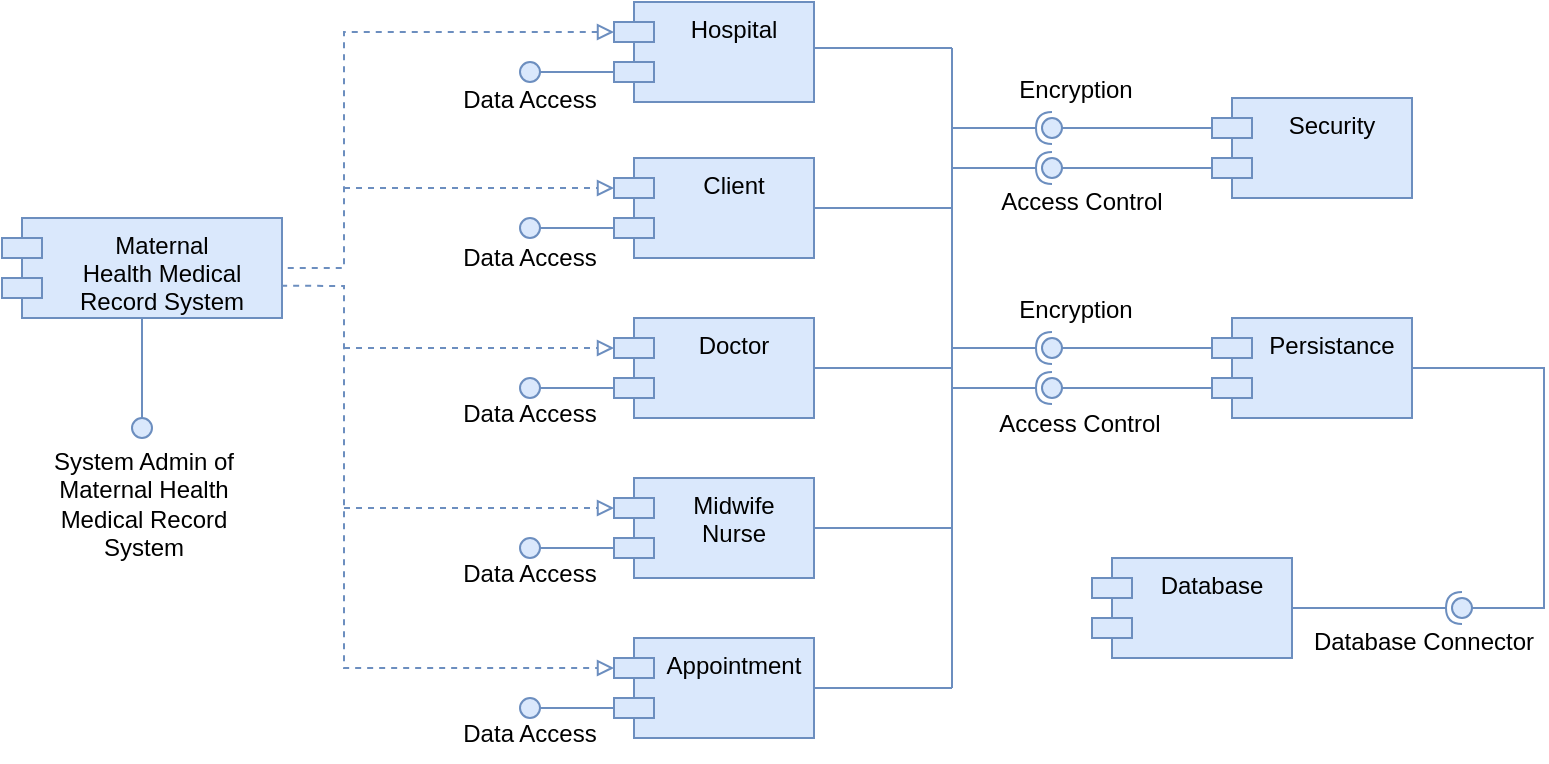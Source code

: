<mxfile version="18.0.6" type="github">
  <diagram id="Pgbwz4pBEgQIGdPzvF3l" name="Page-1">
    <mxGraphModel dx="1320" dy="627" grid="0" gridSize="10" guides="1" tooltips="1" connect="1" arrows="1" fold="1" page="1" pageScale="1" pageWidth="850" pageHeight="1100" math="0" shadow="0">
      <root>
        <mxCell id="0" />
        <mxCell id="1" parent="0" />
        <mxCell id="hMI-7zSJe5-7NLcvPueV-128" value="" style="group" vertex="1" connectable="0" parent="1">
          <mxGeometry x="29" y="122" width="771" height="380" as="geometry" />
        </mxCell>
        <mxCell id="hMI-7zSJe5-7NLcvPueV-1" value="Hospital" style="shape=module;align=left;spacingLeft=20;align=center;verticalAlign=top;fillColor=#dae8fc;strokeColor=#6c8ebf;" vertex="1" parent="hMI-7zSJe5-7NLcvPueV-128">
          <mxGeometry x="306" width="100" height="50" as="geometry" />
        </mxCell>
        <mxCell id="hMI-7zSJe5-7NLcvPueV-2" value="Maternal&#xa;Health Medical&#xa;Record System&#xa;&#xa;" style="shape=module;align=left;spacingLeft=20;align=center;verticalAlign=top;fillColor=#dae8fc;strokeColor=#6c8ebf;" vertex="1" parent="hMI-7zSJe5-7NLcvPueV-128">
          <mxGeometry y="108" width="140" height="50" as="geometry" />
        </mxCell>
        <mxCell id="hMI-7zSJe5-7NLcvPueV-3" value="Client" style="shape=module;align=left;spacingLeft=20;align=center;verticalAlign=top;fillColor=#dae8fc;strokeColor=#6c8ebf;" vertex="1" parent="hMI-7zSJe5-7NLcvPueV-128">
          <mxGeometry x="306" y="78" width="100" height="50" as="geometry" />
        </mxCell>
        <mxCell id="hMI-7zSJe5-7NLcvPueV-4" value="Doctor" style="shape=module;align=left;spacingLeft=20;align=center;verticalAlign=top;fillColor=#dae8fc;strokeColor=#6c8ebf;" vertex="1" parent="hMI-7zSJe5-7NLcvPueV-128">
          <mxGeometry x="306" y="158" width="100" height="50" as="geometry" />
        </mxCell>
        <mxCell id="hMI-7zSJe5-7NLcvPueV-5" value="Midwife &#xa;Nurse" style="shape=module;align=left;spacingLeft=20;align=center;verticalAlign=top;fillColor=#dae8fc;strokeColor=#6c8ebf;" vertex="1" parent="hMI-7zSJe5-7NLcvPueV-128">
          <mxGeometry x="306" y="238" width="100" height="50" as="geometry" />
        </mxCell>
        <mxCell id="hMI-7zSJe5-7NLcvPueV-6" value="Appointment" style="shape=module;align=left;spacingLeft=20;align=center;verticalAlign=top;fillColor=#dae8fc;strokeColor=#6c8ebf;" vertex="1" parent="hMI-7zSJe5-7NLcvPueV-128">
          <mxGeometry x="306" y="318" width="100" height="50" as="geometry" />
        </mxCell>
        <mxCell id="hMI-7zSJe5-7NLcvPueV-7" value="Security" style="shape=module;align=left;spacingLeft=20;align=center;verticalAlign=top;fillColor=#dae8fc;strokeColor=#6c8ebf;" vertex="1" parent="hMI-7zSJe5-7NLcvPueV-128">
          <mxGeometry x="605" y="48" width="100" height="50" as="geometry" />
        </mxCell>
        <mxCell id="hMI-7zSJe5-7NLcvPueV-8" value="Persistance" style="shape=module;align=left;spacingLeft=20;align=center;verticalAlign=top;fillColor=#dae8fc;strokeColor=#6c8ebf;" vertex="1" parent="hMI-7zSJe5-7NLcvPueV-128">
          <mxGeometry x="605" y="158" width="100" height="50" as="geometry" />
        </mxCell>
        <mxCell id="hMI-7zSJe5-7NLcvPueV-9" value="Database" style="shape=module;align=left;spacingLeft=20;align=center;verticalAlign=top;fillColor=#dae8fc;strokeColor=#6c8ebf;" vertex="1" parent="hMI-7zSJe5-7NLcvPueV-128">
          <mxGeometry x="545" y="278" width="100" height="50" as="geometry" />
        </mxCell>
        <mxCell id="hMI-7zSJe5-7NLcvPueV-19" value="" style="rounded=0;orthogonalLoop=1;jettySize=auto;html=1;endArrow=none;endFill=0;sketch=0;sourcePerimeterSpacing=0;targetPerimeterSpacing=0;exitX=0;exitY=0;exitDx=0;exitDy=35;exitPerimeter=0;fillColor=#dae8fc;strokeColor=#6c8ebf;" edge="1" parent="hMI-7zSJe5-7NLcvPueV-128" target="hMI-7zSJe5-7NLcvPueV-18" source="hMI-7zSJe5-7NLcvPueV-3">
          <mxGeometry relative="1" as="geometry">
            <mxPoint x="-65" y="-77" as="sourcePoint" />
          </mxGeometry>
        </mxCell>
        <mxCell id="hMI-7zSJe5-7NLcvPueV-38" value="" style="group;container=0;" vertex="1" connectable="0" parent="hMI-7zSJe5-7NLcvPueV-128">
          <mxGeometry x="259" y="268" width="10" height="10" as="geometry" />
        </mxCell>
        <mxCell id="hMI-7zSJe5-7NLcvPueV-39" value="" style="group;" vertex="1" connectable="0" parent="hMI-7zSJe5-7NLcvPueV-128">
          <mxGeometry x="259" y="348" width="10" height="10" as="geometry" />
        </mxCell>
        <mxCell id="hMI-7zSJe5-7NLcvPueV-40" value="" style="group;" vertex="1" connectable="0" parent="hMI-7zSJe5-7NLcvPueV-39">
          <mxGeometry width="10" height="10" as="geometry" />
        </mxCell>
        <mxCell id="hMI-7zSJe5-7NLcvPueV-41" value="" style="group;" vertex="1" connectable="0" parent="hMI-7zSJe5-7NLcvPueV-40">
          <mxGeometry width="10" height="10" as="geometry" />
        </mxCell>
        <mxCell id="hMI-7zSJe5-7NLcvPueV-42" value="" style="group;" vertex="1" connectable="0" parent="hMI-7zSJe5-7NLcvPueV-41">
          <mxGeometry width="10" height="10" as="geometry" />
        </mxCell>
        <mxCell id="hMI-7zSJe5-7NLcvPueV-43" value="" style="ellipse;whiteSpace=wrap;html=1;align=center;aspect=fixed;resizable=0;points=[];outlineConnect=0;sketch=0;fillColor=#dae8fc;strokeColor=#6c8ebf;" vertex="1" parent="hMI-7zSJe5-7NLcvPueV-42">
          <mxGeometry width="10" height="10" as="geometry" />
        </mxCell>
        <mxCell id="hMI-7zSJe5-7NLcvPueV-44" value="" style="rounded=0;orthogonalLoop=1;jettySize=auto;html=1;endArrow=none;endFill=0;sketch=0;sourcePerimeterSpacing=0;targetPerimeterSpacing=0;exitX=0;exitY=0;exitDx=0;exitDy=35;exitPerimeter=0;fillColor=#dae8fc;strokeColor=#6c8ebf;" edge="1" parent="hMI-7zSJe5-7NLcvPueV-128" target="hMI-7zSJe5-7NLcvPueV-43" source="hMI-7zSJe5-7NLcvPueV-6">
          <mxGeometry relative="1" as="geometry">
            <mxPoint x="285" y="358" as="sourcePoint" />
          </mxGeometry>
        </mxCell>
        <mxCell id="hMI-7zSJe5-7NLcvPueV-45" value="" style="rounded=0;orthogonalLoop=1;jettySize=auto;html=1;endArrow=none;endFill=0;sketch=0;sourcePerimeterSpacing=0;targetPerimeterSpacing=0;exitX=0;exitY=0;exitDx=0;exitDy=15;exitPerimeter=0;fillColor=#dae8fc;strokeColor=#6c8ebf;" edge="1" target="hMI-7zSJe5-7NLcvPueV-47" parent="hMI-7zSJe5-7NLcvPueV-128" source="hMI-7zSJe5-7NLcvPueV-7">
          <mxGeometry relative="1" as="geometry">
            <mxPoint x="-895" y="-477" as="sourcePoint" />
          </mxGeometry>
        </mxCell>
        <mxCell id="hMI-7zSJe5-7NLcvPueV-58" value="" style="rounded=0;orthogonalLoop=1;jettySize=auto;html=1;endArrow=none;endFill=0;sketch=0;sourcePerimeterSpacing=0;targetPerimeterSpacing=0;exitX=0;exitY=0;exitDx=0;exitDy=15;exitPerimeter=0;fillColor=#dae8fc;strokeColor=#6c8ebf;" edge="1" parent="hMI-7zSJe5-7NLcvPueV-128" target="hMI-7zSJe5-7NLcvPueV-57">
          <mxGeometry relative="1" as="geometry">
            <mxPoint x="605" y="83" as="sourcePoint" />
          </mxGeometry>
        </mxCell>
        <mxCell id="hMI-7zSJe5-7NLcvPueV-46" value="" style="rounded=0;orthogonalLoop=1;jettySize=auto;html=1;endArrow=halfCircle;endFill=0;entryX=0.5;entryY=0.5;endSize=6;strokeWidth=1;sketch=0;fillColor=#dae8fc;strokeColor=#6c8ebf;" edge="1" target="hMI-7zSJe5-7NLcvPueV-47" parent="hMI-7zSJe5-7NLcvPueV-128">
          <mxGeometry relative="1" as="geometry">
            <mxPoint x="475" y="63" as="sourcePoint" />
          </mxGeometry>
        </mxCell>
        <mxCell id="hMI-7zSJe5-7NLcvPueV-47" value="" style="ellipse;whiteSpace=wrap;html=1;align=center;aspect=fixed;resizable=0;points=[];outlineConnect=0;sketch=0;rotation=-180;container=0;fillColor=#dae8fc;strokeColor=#6c8ebf;" vertex="1" parent="hMI-7zSJe5-7NLcvPueV-128">
          <mxGeometry x="520" y="58" width="10" height="10" as="geometry" />
        </mxCell>
        <mxCell id="hMI-7zSJe5-7NLcvPueV-56" value="" style="rounded=0;orthogonalLoop=1;jettySize=auto;html=1;endArrow=halfCircle;endFill=0;entryX=0.5;entryY=0.5;endSize=6;strokeWidth=1;sketch=0;fillColor=#dae8fc;strokeColor=#6c8ebf;" edge="1" parent="hMI-7zSJe5-7NLcvPueV-128" target="hMI-7zSJe5-7NLcvPueV-57">
          <mxGeometry relative="1" as="geometry">
            <mxPoint x="475" y="83" as="sourcePoint" />
          </mxGeometry>
        </mxCell>
        <mxCell id="hMI-7zSJe5-7NLcvPueV-57" value="" style="ellipse;whiteSpace=wrap;html=1;align=center;aspect=fixed;resizable=0;points=[];outlineConnect=0;sketch=0;rotation=-180;container=0;fillColor=#dae8fc;strokeColor=#6c8ebf;" vertex="1" parent="hMI-7zSJe5-7NLcvPueV-128">
          <mxGeometry x="520" y="78" width="10" height="10" as="geometry" />
        </mxCell>
        <mxCell id="hMI-7zSJe5-7NLcvPueV-77" value="" style="group;" vertex="1" connectable="0" parent="hMI-7zSJe5-7NLcvPueV-128">
          <mxGeometry x="475" y="168" width="55" height="10" as="geometry" />
        </mxCell>
        <mxCell id="hMI-7zSJe5-7NLcvPueV-78" value="" style="group;" vertex="1" connectable="0" parent="hMI-7zSJe5-7NLcvPueV-128">
          <mxGeometry x="475" y="188" width="55" height="10" as="geometry" />
        </mxCell>
        <mxCell id="hMI-7zSJe5-7NLcvPueV-79" value="" style="rounded=0;orthogonalLoop=1;jettySize=auto;html=1;endArrow=none;endFill=0;sketch=0;sourcePerimeterSpacing=0;targetPerimeterSpacing=0;exitX=0;exitY=0;exitDx=0;exitDy=15;exitPerimeter=0;fillColor=#dae8fc;strokeColor=#6c8ebf;" edge="1" parent="hMI-7zSJe5-7NLcvPueV-128" target="hMI-7zSJe5-7NLcvPueV-82">
          <mxGeometry relative="1" as="geometry">
            <mxPoint x="605" y="173" as="sourcePoint" />
          </mxGeometry>
        </mxCell>
        <mxCell id="hMI-7zSJe5-7NLcvPueV-80" value="" style="rounded=0;orthogonalLoop=1;jettySize=auto;html=1;endArrow=none;endFill=0;sketch=0;sourcePerimeterSpacing=0;targetPerimeterSpacing=0;exitX=0;exitY=0;exitDx=0;exitDy=15;exitPerimeter=0;fillColor=#dae8fc;strokeColor=#6c8ebf;" edge="1" parent="hMI-7zSJe5-7NLcvPueV-128" target="hMI-7zSJe5-7NLcvPueV-84">
          <mxGeometry relative="1" as="geometry">
            <mxPoint x="605" y="193" as="sourcePoint" />
          </mxGeometry>
        </mxCell>
        <mxCell id="hMI-7zSJe5-7NLcvPueV-81" value="" style="rounded=0;orthogonalLoop=1;jettySize=auto;html=1;endArrow=halfCircle;endFill=0;entryX=0.5;entryY=0.5;endSize=6;strokeWidth=1;sketch=0;fillColor=#dae8fc;strokeColor=#6c8ebf;" edge="1" parent="hMI-7zSJe5-7NLcvPueV-128" target="hMI-7zSJe5-7NLcvPueV-82">
          <mxGeometry relative="1" as="geometry">
            <mxPoint x="475" y="173" as="sourcePoint" />
          </mxGeometry>
        </mxCell>
        <mxCell id="hMI-7zSJe5-7NLcvPueV-82" value="" style="ellipse;whiteSpace=wrap;html=1;align=center;aspect=fixed;resizable=0;points=[];outlineConnect=0;sketch=0;rotation=-180;container=0;fillColor=#dae8fc;strokeColor=#6c8ebf;" vertex="1" parent="hMI-7zSJe5-7NLcvPueV-128">
          <mxGeometry x="520" y="168" width="10" height="10" as="geometry" />
        </mxCell>
        <mxCell id="hMI-7zSJe5-7NLcvPueV-83" value="" style="rounded=0;orthogonalLoop=1;jettySize=auto;html=1;endArrow=halfCircle;endFill=0;entryX=0.5;entryY=0.5;endSize=6;strokeWidth=1;sketch=0;fillColor=#dae8fc;strokeColor=#6c8ebf;" edge="1" parent="hMI-7zSJe5-7NLcvPueV-128" target="hMI-7zSJe5-7NLcvPueV-84">
          <mxGeometry relative="1" as="geometry">
            <mxPoint x="475" y="193" as="sourcePoint" />
          </mxGeometry>
        </mxCell>
        <mxCell id="hMI-7zSJe5-7NLcvPueV-84" value="" style="ellipse;whiteSpace=wrap;html=1;align=center;aspect=fixed;resizable=0;points=[];outlineConnect=0;sketch=0;rotation=-180;container=0;fillColor=#dae8fc;strokeColor=#6c8ebf;" vertex="1" parent="hMI-7zSJe5-7NLcvPueV-128">
          <mxGeometry x="520" y="188" width="10" height="10" as="geometry" />
        </mxCell>
        <mxCell id="hMI-7zSJe5-7NLcvPueV-87" value="" style="rounded=0;orthogonalLoop=1;jettySize=auto;html=1;endArrow=none;endFill=0;sketch=0;sourcePerimeterSpacing=0;targetPerimeterSpacing=0;exitX=1;exitY=0.5;exitDx=0;exitDy=0;fillColor=#dae8fc;strokeColor=#6c8ebf;" edge="1" parent="hMI-7zSJe5-7NLcvPueV-128" target="hMI-7zSJe5-7NLcvPueV-90" source="hMI-7zSJe5-7NLcvPueV-8">
          <mxGeometry relative="1" as="geometry">
            <mxPoint x="625" y="113" as="sourcePoint" />
            <Array as="points">
              <mxPoint x="771" y="183" />
              <mxPoint x="771" y="303" />
            </Array>
          </mxGeometry>
        </mxCell>
        <mxCell id="hMI-7zSJe5-7NLcvPueV-89" value="" style="rounded=0;orthogonalLoop=1;jettySize=auto;html=1;endArrow=halfCircle;endFill=0;entryX=0.5;entryY=0.5;endSize=6;strokeWidth=1;sketch=0;exitX=1;exitY=0.5;exitDx=0;exitDy=0;fillColor=#dae8fc;strokeColor=#6c8ebf;" edge="1" parent="hMI-7zSJe5-7NLcvPueV-128" target="hMI-7zSJe5-7NLcvPueV-90" source="hMI-7zSJe5-7NLcvPueV-9">
          <mxGeometry relative="1" as="geometry">
            <mxPoint x="495" y="113" as="sourcePoint" />
          </mxGeometry>
        </mxCell>
        <mxCell id="hMI-7zSJe5-7NLcvPueV-90" value="" style="ellipse;whiteSpace=wrap;html=1;align=center;aspect=fixed;resizable=0;points=[];outlineConnect=0;sketch=0;rotation=-180;container=0;fillColor=#dae8fc;strokeColor=#6c8ebf;" vertex="1" parent="hMI-7zSJe5-7NLcvPueV-128">
          <mxGeometry x="725" y="298" width="10" height="10" as="geometry" />
        </mxCell>
        <mxCell id="hMI-7zSJe5-7NLcvPueV-93" value="" style="endArrow=none;html=1;rounded=0;fillColor=#dae8fc;strokeColor=#6c8ebf;" edge="1" parent="hMI-7zSJe5-7NLcvPueV-128">
          <mxGeometry width="50" height="50" relative="1" as="geometry">
            <mxPoint x="475" y="343" as="sourcePoint" />
            <mxPoint x="475" y="23" as="targetPoint" />
          </mxGeometry>
        </mxCell>
        <mxCell id="hMI-7zSJe5-7NLcvPueV-94" value="" style="endArrow=none;html=1;rounded=0;exitX=1;exitY=0.5;exitDx=0;exitDy=0;fillColor=#dae8fc;strokeColor=#6c8ebf;" edge="1" parent="hMI-7zSJe5-7NLcvPueV-128" source="hMI-7zSJe5-7NLcvPueV-6">
          <mxGeometry width="50" height="50" relative="1" as="geometry">
            <mxPoint x="405" y="308" as="sourcePoint" />
            <mxPoint x="475" y="343" as="targetPoint" />
          </mxGeometry>
        </mxCell>
        <mxCell id="hMI-7zSJe5-7NLcvPueV-95" value="" style="endArrow=none;html=1;rounded=0;exitX=1;exitY=0.5;exitDx=0;exitDy=0;fillColor=#dae8fc;strokeColor=#6c8ebf;" edge="1" parent="hMI-7zSJe5-7NLcvPueV-128">
          <mxGeometry width="50" height="50" relative="1" as="geometry">
            <mxPoint x="406" y="263" as="sourcePoint" />
            <mxPoint x="475" y="263" as="targetPoint" />
          </mxGeometry>
        </mxCell>
        <mxCell id="hMI-7zSJe5-7NLcvPueV-96" value="" style="endArrow=none;html=1;rounded=0;exitX=1;exitY=0.5;exitDx=0;exitDy=0;fillColor=#dae8fc;strokeColor=#6c8ebf;" edge="1" parent="hMI-7zSJe5-7NLcvPueV-128">
          <mxGeometry width="50" height="50" relative="1" as="geometry">
            <mxPoint x="406" y="183" as="sourcePoint" />
            <mxPoint x="475" y="183" as="targetPoint" />
          </mxGeometry>
        </mxCell>
        <mxCell id="hMI-7zSJe5-7NLcvPueV-97" value="" style="endArrow=none;html=1;rounded=0;exitX=1;exitY=0.5;exitDx=0;exitDy=0;fillColor=#dae8fc;strokeColor=#6c8ebf;" edge="1" parent="hMI-7zSJe5-7NLcvPueV-128">
          <mxGeometry width="50" height="50" relative="1" as="geometry">
            <mxPoint x="406" y="103" as="sourcePoint" />
            <mxPoint x="475" y="103" as="targetPoint" />
          </mxGeometry>
        </mxCell>
        <mxCell id="hMI-7zSJe5-7NLcvPueV-98" value="" style="endArrow=none;html=1;rounded=0;exitX=1;exitY=0.5;exitDx=0;exitDy=0;fillColor=#dae8fc;strokeColor=#6c8ebf;" edge="1" parent="hMI-7zSJe5-7NLcvPueV-128">
          <mxGeometry width="50" height="50" relative="1" as="geometry">
            <mxPoint x="406" y="23" as="sourcePoint" />
            <mxPoint x="475" y="23" as="targetPoint" />
          </mxGeometry>
        </mxCell>
        <mxCell id="hMI-7zSJe5-7NLcvPueV-99" value="Encryption" style="text;html=1;align=center;verticalAlign=middle;whiteSpace=wrap;rounded=0;" vertex="1" parent="hMI-7zSJe5-7NLcvPueV-128">
          <mxGeometry x="507" y="29" width="60" height="30" as="geometry" />
        </mxCell>
        <mxCell id="hMI-7zSJe5-7NLcvPueV-100" value="Access Control" style="text;html=1;align=center;verticalAlign=middle;whiteSpace=wrap;rounded=0;" vertex="1" parent="hMI-7zSJe5-7NLcvPueV-128">
          <mxGeometry x="495" y="85" width="90" height="30" as="geometry" />
        </mxCell>
        <mxCell id="hMI-7zSJe5-7NLcvPueV-101" value="Encryption" style="text;html=1;align=center;verticalAlign=middle;whiteSpace=wrap;rounded=0;" vertex="1" parent="hMI-7zSJe5-7NLcvPueV-128">
          <mxGeometry x="507" y="139" width="60" height="30" as="geometry" />
        </mxCell>
        <mxCell id="hMI-7zSJe5-7NLcvPueV-102" value="Data Access" style="text;html=1;align=center;verticalAlign=middle;whiteSpace=wrap;rounded=0;" vertex="1" parent="hMI-7zSJe5-7NLcvPueV-128">
          <mxGeometry x="219" y="35" width="90" height="28" as="geometry" />
        </mxCell>
        <mxCell id="hMI-7zSJe5-7NLcvPueV-103" value="Database Connector" style="text;html=1;align=center;verticalAlign=middle;whiteSpace=wrap;rounded=0;" vertex="1" parent="hMI-7zSJe5-7NLcvPueV-128">
          <mxGeometry x="651" y="305" width="120" height="30" as="geometry" />
        </mxCell>
        <mxCell id="hMI-7zSJe5-7NLcvPueV-104" value="Access Control" style="text;html=1;align=center;verticalAlign=middle;whiteSpace=wrap;rounded=0;" vertex="1" parent="hMI-7zSJe5-7NLcvPueV-128">
          <mxGeometry x="494" y="196" width="90" height="30" as="geometry" />
        </mxCell>
        <mxCell id="hMI-7zSJe5-7NLcvPueV-105" value="Data Access" style="text;html=1;align=center;verticalAlign=middle;whiteSpace=wrap;rounded=0;" vertex="1" parent="hMI-7zSJe5-7NLcvPueV-128">
          <mxGeometry x="219" y="114" width="90" height="28" as="geometry" />
        </mxCell>
        <mxCell id="hMI-7zSJe5-7NLcvPueV-106" value="Data Access" style="text;html=1;align=center;verticalAlign=middle;whiteSpace=wrap;rounded=0;" vertex="1" parent="hMI-7zSJe5-7NLcvPueV-128">
          <mxGeometry x="219" y="192" width="90" height="28" as="geometry" />
        </mxCell>
        <mxCell id="hMI-7zSJe5-7NLcvPueV-107" value="Data Access" style="text;html=1;align=center;verticalAlign=middle;whiteSpace=wrap;rounded=0;" vertex="1" parent="hMI-7zSJe5-7NLcvPueV-128">
          <mxGeometry x="219" y="272" width="90" height="28" as="geometry" />
        </mxCell>
        <mxCell id="hMI-7zSJe5-7NLcvPueV-108" value="Data Access" style="text;html=1;align=center;verticalAlign=middle;whiteSpace=wrap;rounded=0;" vertex="1" parent="hMI-7zSJe5-7NLcvPueV-128">
          <mxGeometry x="219" y="352" width="90" height="28" as="geometry" />
        </mxCell>
        <mxCell id="hMI-7zSJe5-7NLcvPueV-118" value="" style="endArrow=none;dashed=1;html=1;rounded=0;entryX=1;entryY=0.5;entryDx=0;entryDy=0;exitX=0;exitY=0;exitDx=0;exitDy=15;exitPerimeter=0;endFill=0;startArrow=block;startFill=0;fillColor=#dae8fc;strokeColor=#6c8ebf;" edge="1" parent="hMI-7zSJe5-7NLcvPueV-128" source="hMI-7zSJe5-7NLcvPueV-1" target="hMI-7zSJe5-7NLcvPueV-2">
          <mxGeometry width="50" height="50" relative="1" as="geometry">
            <mxPoint x="191" y="133" as="sourcePoint" />
            <mxPoint x="411" y="178" as="targetPoint" />
            <Array as="points">
              <mxPoint x="171" y="15" />
              <mxPoint x="171" y="133" />
            </Array>
          </mxGeometry>
        </mxCell>
        <mxCell id="hMI-7zSJe5-7NLcvPueV-119" value="" style="endArrow=block;dashed=1;html=1;rounded=0;entryX=0;entryY=0;entryDx=0;entryDy=15;entryPerimeter=0;endFill=0;fillColor=#dae8fc;strokeColor=#6c8ebf;" edge="1" parent="hMI-7zSJe5-7NLcvPueV-128" target="hMI-7zSJe5-7NLcvPueV-3">
          <mxGeometry width="50" height="50" relative="1" as="geometry">
            <mxPoint x="171" y="93" as="sourcePoint" />
            <mxPoint x="411" y="118" as="targetPoint" />
          </mxGeometry>
        </mxCell>
        <mxCell id="hMI-7zSJe5-7NLcvPueV-120" value="" style="endArrow=block;dashed=1;html=1;rounded=0;entryX=0;entryY=0;entryDx=0;entryDy=15;entryPerimeter=0;endFill=0;fillColor=#dae8fc;strokeColor=#6c8ebf;" edge="1" parent="hMI-7zSJe5-7NLcvPueV-128">
          <mxGeometry width="50" height="50" relative="1" as="geometry">
            <mxPoint x="171" y="173" as="sourcePoint" />
            <mxPoint x="306" y="173" as="targetPoint" />
          </mxGeometry>
        </mxCell>
        <mxCell id="hMI-7zSJe5-7NLcvPueV-121" value="" style="endArrow=block;dashed=1;html=1;rounded=0;entryX=0;entryY=0;entryDx=0;entryDy=15;entryPerimeter=0;endFill=0;fillColor=#dae8fc;strokeColor=#6c8ebf;" edge="1" parent="hMI-7zSJe5-7NLcvPueV-128">
          <mxGeometry width="50" height="50" relative="1" as="geometry">
            <mxPoint x="171" y="253" as="sourcePoint" />
            <mxPoint x="306" y="253" as="targetPoint" />
          </mxGeometry>
        </mxCell>
        <mxCell id="hMI-7zSJe5-7NLcvPueV-122" value="" style="endArrow=block;dashed=1;html=1;rounded=0;entryX=0;entryY=0;entryDx=0;entryDy=15;entryPerimeter=0;exitX=0.997;exitY=0.677;exitDx=0;exitDy=0;exitPerimeter=0;endFill=0;fillColor=#dae8fc;strokeColor=#6c8ebf;" edge="1" parent="hMI-7zSJe5-7NLcvPueV-128" source="hMI-7zSJe5-7NLcvPueV-2" target="hMI-7zSJe5-7NLcvPueV-6">
          <mxGeometry width="50" height="50" relative="1" as="geometry">
            <mxPoint x="191" y="193" as="sourcePoint" />
            <mxPoint x="326" y="193" as="targetPoint" />
            <Array as="points">
              <mxPoint x="171" y="142" />
              <mxPoint x="171" y="333" />
            </Array>
          </mxGeometry>
        </mxCell>
        <mxCell id="hMI-7zSJe5-7NLcvPueV-13" value="" style="group;" vertex="1" connectable="0" parent="hMI-7zSJe5-7NLcvPueV-128">
          <mxGeometry x="259" y="30" width="10" height="10" as="geometry" />
        </mxCell>
        <mxCell id="hMI-7zSJe5-7NLcvPueV-12" value="" style="ellipse;whiteSpace=wrap;html=1;align=center;aspect=fixed;resizable=0;points=[];outlineConnect=0;sketch=0;fillColor=#dae8fc;strokeColor=#6c8ebf;" vertex="1" parent="hMI-7zSJe5-7NLcvPueV-13">
          <mxGeometry width="10" height="10" as="geometry" />
        </mxCell>
        <mxCell id="hMI-7zSJe5-7NLcvPueV-10" value="" style="rounded=0;orthogonalLoop=1;jettySize=auto;html=1;endArrow=none;endFill=0;sketch=0;sourcePerimeterSpacing=0;targetPerimeterSpacing=0;exitX=0;exitY=0;exitDx=0;exitDy=35;exitPerimeter=0;fillColor=#dae8fc;strokeColor=#6c8ebf;" edge="1" target="hMI-7zSJe5-7NLcvPueV-12" parent="hMI-7zSJe5-7NLcvPueV-128" source="hMI-7zSJe5-7NLcvPueV-1">
          <mxGeometry relative="1" as="geometry">
            <mxPoint x="-75" y="-87" as="sourcePoint" />
          </mxGeometry>
        </mxCell>
        <mxCell id="hMI-7zSJe5-7NLcvPueV-17" value="" style="group;" vertex="1" connectable="0" parent="hMI-7zSJe5-7NLcvPueV-128">
          <mxGeometry x="259" y="108" width="10" height="10" as="geometry" />
        </mxCell>
        <mxCell id="hMI-7zSJe5-7NLcvPueV-18" value="" style="ellipse;whiteSpace=wrap;html=1;align=center;aspect=fixed;resizable=0;points=[];outlineConnect=0;sketch=0;fillColor=#dae8fc;strokeColor=#6c8ebf;" vertex="1" parent="hMI-7zSJe5-7NLcvPueV-17">
          <mxGeometry width="10" height="10" as="geometry" />
        </mxCell>
        <mxCell id="hMI-7zSJe5-7NLcvPueV-23" value="" style="rounded=0;orthogonalLoop=1;jettySize=auto;html=1;endArrow=none;endFill=0;sketch=0;sourcePerimeterSpacing=0;targetPerimeterSpacing=0;exitX=0;exitY=0;exitDx=0;exitDy=35;exitPerimeter=0;fillColor=#dae8fc;strokeColor=#6c8ebf;" edge="1" parent="hMI-7zSJe5-7NLcvPueV-128" target="hMI-7zSJe5-7NLcvPueV-22" source="hMI-7zSJe5-7NLcvPueV-4">
          <mxGeometry relative="1" as="geometry">
            <mxPoint x="-85" y="81" as="sourcePoint" />
          </mxGeometry>
        </mxCell>
        <mxCell id="hMI-7zSJe5-7NLcvPueV-22" value="" style="ellipse;whiteSpace=wrap;html=1;align=center;aspect=fixed;resizable=0;points=[];outlineConnect=0;sketch=0;fillColor=#dae8fc;strokeColor=#6c8ebf;" vertex="1" parent="hMI-7zSJe5-7NLcvPueV-128">
          <mxGeometry x="259" y="188" width="10" height="10" as="geometry" />
        </mxCell>
        <mxCell id="hMI-7zSJe5-7NLcvPueV-25" value="" style="group;container=0;" vertex="1" connectable="0" parent="hMI-7zSJe5-7NLcvPueV-128">
          <mxGeometry x="259" y="268" width="10" height="10" as="geometry" />
        </mxCell>
        <mxCell id="hMI-7zSJe5-7NLcvPueV-29" value="" style="rounded=0;orthogonalLoop=1;jettySize=auto;html=1;endArrow=none;endFill=0;sketch=0;sourcePerimeterSpacing=0;targetPerimeterSpacing=0;exitX=0;exitY=0;exitDx=0;exitDy=35;exitPerimeter=0;fillColor=#dae8fc;strokeColor=#6c8ebf;" edge="1" parent="hMI-7zSJe5-7NLcvPueV-128" target="hMI-7zSJe5-7NLcvPueV-28" source="hMI-7zSJe5-7NLcvPueV-5">
          <mxGeometry relative="1" as="geometry">
            <mxPoint x="295" y="278" as="sourcePoint" />
          </mxGeometry>
        </mxCell>
        <mxCell id="hMI-7zSJe5-7NLcvPueV-27" value="" style="group;container=0;" vertex="1" connectable="0" parent="hMI-7zSJe5-7NLcvPueV-128">
          <mxGeometry x="259" y="268" width="10" height="10" as="geometry" />
        </mxCell>
        <mxCell id="hMI-7zSJe5-7NLcvPueV-28" value="" style="ellipse;whiteSpace=wrap;html=1;align=center;aspect=fixed;resizable=0;points=[];outlineConnect=0;sketch=0;fillColor=#dae8fc;strokeColor=#6c8ebf;" vertex="1" parent="hMI-7zSJe5-7NLcvPueV-128">
          <mxGeometry x="259" y="268" width="10" height="10" as="geometry" />
        </mxCell>
        <mxCell id="hMI-7zSJe5-7NLcvPueV-124" value="" style="group;" vertex="1" connectable="0" parent="hMI-7zSJe5-7NLcvPueV-128">
          <mxGeometry x="65" y="208" width="10" height="10" as="geometry" />
        </mxCell>
        <mxCell id="hMI-7zSJe5-7NLcvPueV-125" value="" style="ellipse;whiteSpace=wrap;html=1;align=center;aspect=fixed;resizable=0;points=[];outlineConnect=0;sketch=0;fillColor=#dae8fc;strokeColor=#6c8ebf;" vertex="1" parent="hMI-7zSJe5-7NLcvPueV-124">
          <mxGeometry width="10" height="10" as="geometry" />
        </mxCell>
        <mxCell id="hMI-7zSJe5-7NLcvPueV-126" value="" style="rounded=0;orthogonalLoop=1;jettySize=auto;html=1;endArrow=none;endFill=0;sketch=0;sourcePerimeterSpacing=0;targetPerimeterSpacing=0;exitX=0.5;exitY=1;exitDx=0;exitDy=0;fillColor=#dae8fc;strokeColor=#6c8ebf;" edge="1" parent="hMI-7zSJe5-7NLcvPueV-128" target="hMI-7zSJe5-7NLcvPueV-125" source="hMI-7zSJe5-7NLcvPueV-2">
          <mxGeometry relative="1" as="geometry">
            <mxPoint x="76" y="225" as="sourcePoint" />
          </mxGeometry>
        </mxCell>
        <mxCell id="hMI-7zSJe5-7NLcvPueV-127" value="System Admin of Maternal Health Medical Record System" style="text;html=1;strokeColor=none;fillColor=none;align=center;verticalAlign=middle;whiteSpace=wrap;rounded=0;" vertex="1" parent="hMI-7zSJe5-7NLcvPueV-128">
          <mxGeometry x="13" y="219" width="116" height="63" as="geometry" />
        </mxCell>
      </root>
    </mxGraphModel>
  </diagram>
</mxfile>
